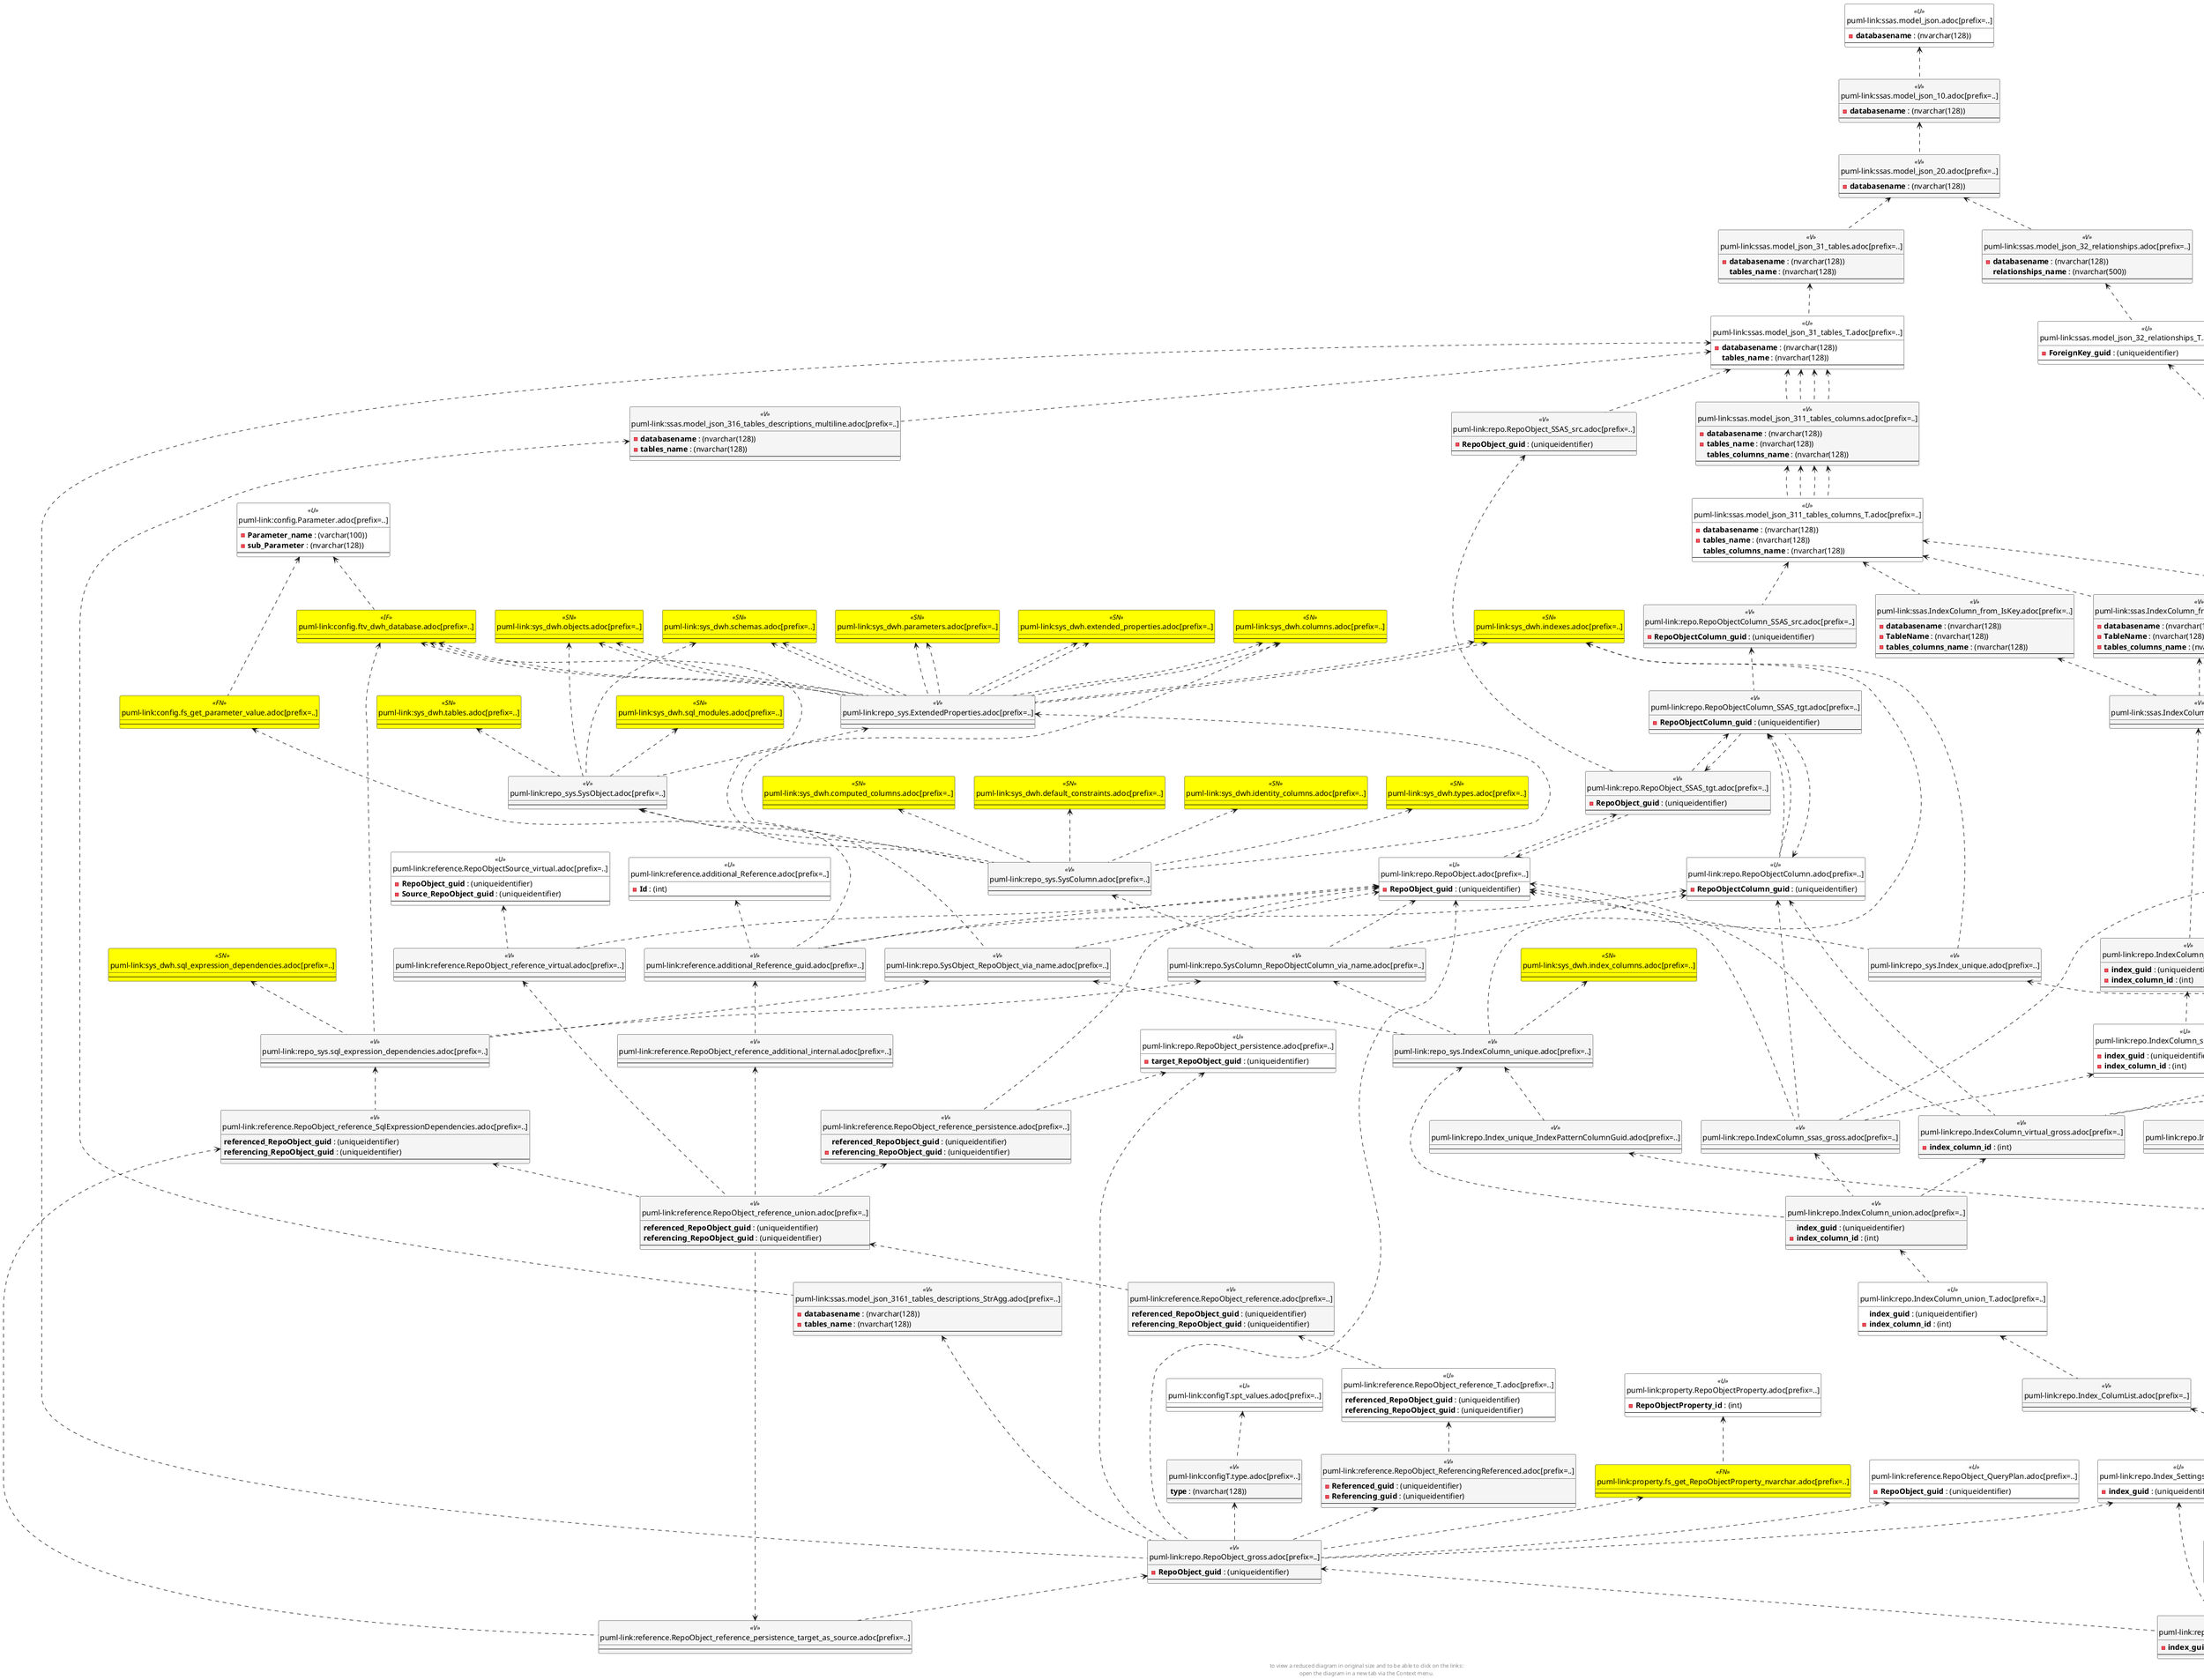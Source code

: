 @startuml
'Left to right direction
top to bottom direction
hide circle
'avoide "." issues:
set namespaceSeparator none


skinparam class {
  BackgroundColor White
  BackgroundColor<<FN>> Yellow
  BackgroundColor<<FS>> Yellow
  BackgroundColor<<FT>> LightGray
  BackgroundColor<<IF>> Yellow
  BackgroundColor<<IS>> Yellow
  BackgroundColor<<P>> Aqua
  BackgroundColor<<PC>> Aqua
  BackgroundColor<<SN>> Yellow
  BackgroundColor<<SO>> SlateBlue
  BackgroundColor<<TF>> LightGray
  BackgroundColor<<TR>> Tomato
  BackgroundColor<<U>> White
  BackgroundColor<<V>> WhiteSmoke
  BackgroundColor<<X>> Aqua
}


entity "puml-link:config.fs_get_parameter_value.adoc[prefix=..]" as config.fs_get_parameter_value << FN >> {
  --
}

entity "puml-link:config.ftv_dwh_database.adoc[prefix=..]" as config.ftv_dwh_database << IF >> {
  --
}

entity "puml-link:config.Parameter.adoc[prefix=..]" as config.Parameter << U >> {
  - **Parameter_name** : (varchar(100))
  - **sub_Parameter** : (nvarchar(128))
  --
}

entity "puml-link:configT.spt_values.adoc[prefix=..]" as configT.spt_values << U >> {
  --
}

entity "puml-link:configT.type.adoc[prefix=..]" as configT.type << V >> {
  **type** : (nvarchar(128))
  --
}

entity "puml-link:property.fs_get_RepoObjectProperty_nvarchar.adoc[prefix=..]" as property.fs_get_RepoObjectProperty_nvarchar << FN >> {
  --
}

entity "puml-link:property.RepoObjectProperty.adoc[prefix=..]" as property.RepoObjectProperty << U >> {
  - **RepoObjectProperty_id** : (int)
  --
}

entity "puml-link:reference.additional_Reference.adoc[prefix=..]" as reference.additional_Reference << U >> {
  - **Id** : (int)
  --
}

entity "puml-link:reference.additional_Reference_guid.adoc[prefix=..]" as reference.additional_Reference_guid << V >> {
  --
}

entity "puml-link:reference.RepoObject_QueryPlan.adoc[prefix=..]" as reference.RepoObject_QueryPlan << U >> {
  - **RepoObject_guid** : (uniqueidentifier)
  --
}

entity "puml-link:reference.RepoObject_reference.adoc[prefix=..]" as reference.RepoObject_reference << V >> {
  **referenced_RepoObject_guid** : (uniqueidentifier)
  **referencing_RepoObject_guid** : (uniqueidentifier)
  --
}

entity "puml-link:reference.RepoObject_reference_additional_internal.adoc[prefix=..]" as reference.RepoObject_reference_additional_internal << V >> {
  --
}

entity "puml-link:reference.RepoObject_reference_persistence.adoc[prefix=..]" as reference.RepoObject_reference_persistence << V >> {
  **referenced_RepoObject_guid** : (uniqueidentifier)
  - **referencing_RepoObject_guid** : (uniqueidentifier)
  --
}

entity "puml-link:reference.RepoObject_reference_persistence_target_as_source.adoc[prefix=..]" as reference.RepoObject_reference_persistence_target_as_source << V >> {
  --
}

entity "puml-link:reference.RepoObject_reference_SqlExpressionDependencies.adoc[prefix=..]" as reference.RepoObject_reference_SqlExpressionDependencies << V >> {
  **referenced_RepoObject_guid** : (uniqueidentifier)
  **referencing_RepoObject_guid** : (uniqueidentifier)
  --
}

entity "puml-link:reference.RepoObject_reference_T.adoc[prefix=..]" as reference.RepoObject_reference_T << U >> {
  **referenced_RepoObject_guid** : (uniqueidentifier)
  **referencing_RepoObject_guid** : (uniqueidentifier)
  --
}

entity "puml-link:reference.RepoObject_reference_union.adoc[prefix=..]" as reference.RepoObject_reference_union << V >> {
  **referenced_RepoObject_guid** : (uniqueidentifier)
  **referencing_RepoObject_guid** : (uniqueidentifier)
  --
}

entity "puml-link:reference.RepoObject_reference_virtual.adoc[prefix=..]" as reference.RepoObject_reference_virtual << V >> {
  --
}

entity "puml-link:reference.RepoObject_ReferencingReferenced.adoc[prefix=..]" as reference.RepoObject_ReferencingReferenced << V >> {
  - **Referenced_guid** : (uniqueidentifier)
  - **Referencing_guid** : (uniqueidentifier)
  --
}

entity "puml-link:reference.RepoObjectSource_virtual.adoc[prefix=..]" as reference.RepoObjectSource_virtual << U >> {
  - **RepoObject_guid** : (uniqueidentifier)
  - **Source_RepoObject_guid** : (uniqueidentifier)
  --
}

entity "puml-link:repo.Index_ColumList.adoc[prefix=..]" as repo.Index_ColumList << V >> {
  --
}

entity "puml-link:repo.Index_ColumList_T.adoc[prefix=..]" as repo.Index_ColumList_T << U >> {
  - **index_guid** : (uniqueidentifier)
  --
}

entity "puml-link:repo.Index_gross.adoc[prefix=..]" as repo.Index_gross << V >> {
  - **index_guid** : (uniqueidentifier)
  --
}

entity "puml-link:repo.Index_Settings.adoc[prefix=..]" as repo.Index_Settings << U >> {
  - **index_guid** : (uniqueidentifier)
  --
}

entity "puml-link:repo.Index_ssas.adoc[prefix=..]" as repo.Index_ssas << V >> {
  - **databasename** : (nvarchar(128))
  **index_name** : (nvarchar(450))
  --
}

entity "puml-link:repo.Index_ssas_IndexPatternColumnGuid.adoc[prefix=..]" as repo.Index_ssas_IndexPatternColumnGuid << V >> {
  --
}

entity "puml-link:repo.Index_ssas_T.adoc[prefix=..]" as repo.Index_ssas_T << U >> {
  - **databasename** : (nvarchar(128))
  **index_name** : (nvarchar(450))
  --
}

entity "puml-link:repo.Index_union.adoc[prefix=..]" as repo.Index_union << V >> {
  **index_guid** : (uniqueidentifier)
  --
}

entity "puml-link:repo.Index_unique_IndexPatternColumnGuid.adoc[prefix=..]" as repo.Index_unique_IndexPatternColumnGuid << V >> {
  --
}

entity "puml-link:repo.Index_virtual.adoc[prefix=..]" as repo.Index_virtual << U >> {
  - **index_guid** : (uniqueidentifier)
  --
}

entity "puml-link:repo.Index_virtual_IndexPatternColumnGuid.adoc[prefix=..]" as repo.Index_virtual_IndexPatternColumnGuid << V >> {
  - **index_guid** : (uniqueidentifier)
  --
}

entity "puml-link:repo.IndexColumn_ssas.adoc[prefix=..]" as repo.IndexColumn_ssas << V >> {
  - **index_guid** : (uniqueidentifier)
  - **index_column_id** : (int)
  --
}

entity "puml-link:repo.IndexColumn_ssas_gross.adoc[prefix=..]" as repo.IndexColumn_ssas_gross << V >> {
  --
}

entity "puml-link:repo.IndexColumn_ssas_T.adoc[prefix=..]" as repo.IndexColumn_ssas_T << U >> {
  - **index_guid** : (uniqueidentifier)
  - **index_column_id** : (int)
  --
}

entity "puml-link:repo.IndexColumn_union.adoc[prefix=..]" as repo.IndexColumn_union << V >> {
  **index_guid** : (uniqueidentifier)
  - **index_column_id** : (int)
  --
}

entity "puml-link:repo.IndexColumn_union_T.adoc[prefix=..]" as repo.IndexColumn_union_T << U >> {
  **index_guid** : (uniqueidentifier)
  - **index_column_id** : (int)
  --
}

entity "puml-link:repo.IndexColumn_virtual.adoc[prefix=..]" as repo.IndexColumn_virtual << U >> {
  - **index_guid** : (uniqueidentifier)
  - **index_column_id** : (int)
  --
}

entity "puml-link:repo.IndexColumn_virtual_gross.adoc[prefix=..]" as repo.IndexColumn_virtual_gross << V >> {
  - **index_column_id** : (int)
  --
}

entity "puml-link:repo.RepoObject.adoc[prefix=..]" as repo.RepoObject << U >> {
  - **RepoObject_guid** : (uniqueidentifier)
  --
}

entity "puml-link:repo.RepoObject_gross.adoc[prefix=..]" as repo.RepoObject_gross << V >> {
  - **RepoObject_guid** : (uniqueidentifier)
  --
}

entity "puml-link:repo.RepoObject_persistence.adoc[prefix=..]" as repo.RepoObject_persistence << U >> {
  - **target_RepoObject_guid** : (uniqueidentifier)
  --
}

entity "puml-link:repo.RepoObject_SSAS_src.adoc[prefix=..]" as repo.RepoObject_SSAS_src << V >> {
  - **RepoObject_guid** : (uniqueidentifier)
  --
}

entity "puml-link:repo.RepoObject_SSAS_tgt.adoc[prefix=..]" as repo.RepoObject_SSAS_tgt << V >> {
  - **RepoObject_guid** : (uniqueidentifier)
  --
}

entity "puml-link:repo.RepoObjectColumn.adoc[prefix=..]" as repo.RepoObjectColumn << U >> {
  - **RepoObjectColumn_guid** : (uniqueidentifier)
  --
}

entity "puml-link:repo.RepoObjectColumn_SSAS_src.adoc[prefix=..]" as repo.RepoObjectColumn_SSAS_src << V >> {
  - **RepoObjectColumn_guid** : (uniqueidentifier)
  --
}

entity "puml-link:repo.RepoObjectColumn_SSAS_tgt.adoc[prefix=..]" as repo.RepoObjectColumn_SSAS_tgt << V >> {
  - **RepoObjectColumn_guid** : (uniqueidentifier)
  --
}

entity "puml-link:repo.SysColumn_RepoObjectColumn_via_name.adoc[prefix=..]" as repo.SysColumn_RepoObjectColumn_via_name << V >> {
  --
}

entity "puml-link:repo.SysObject_RepoObject_via_name.adoc[prefix=..]" as repo.SysObject_RepoObject_via_name << V >> {
  --
}

entity "puml-link:repo_sys.ExtendedProperties.adoc[prefix=..]" as repo_sys.ExtendedProperties << V >> {
  --
}

entity "puml-link:repo_sys.Index_unique.adoc[prefix=..]" as repo_sys.Index_unique << V >> {
  --
}

entity "puml-link:repo_sys.IndexColumn_unique.adoc[prefix=..]" as repo_sys.IndexColumn_unique << V >> {
  --
}

entity "puml-link:repo_sys.sql_expression_dependencies.adoc[prefix=..]" as repo_sys.sql_expression_dependencies << V >> {
  --
}

entity "puml-link:repo_sys.SysColumn.adoc[prefix=..]" as repo_sys.SysColumn << V >> {
  --
}

entity "puml-link:repo_sys.SysObject.adoc[prefix=..]" as repo_sys.SysObject << V >> {
  --
}

entity "puml-link:ssas.IndexColumn_from_IsKey.adoc[prefix=..]" as ssas.IndexColumn_from_IsKey << V >> {
  - **databasename** : (nvarchar(128))
  - **TableName** : (nvarchar(128))
  - **tables_columns_name** : (nvarchar(128))
  --
}

entity "puml-link:ssas.IndexColumn_from_IsUnique.adoc[prefix=..]" as ssas.IndexColumn_from_IsUnique << V >> {
  - **databasename** : (nvarchar(128))
  - **TableName** : (nvarchar(128))
  - **tables_columns_name** : (nvarchar(128))
  --
}

entity "puml-link:ssas.IndexColumn_from_Relationship.adoc[prefix=..]" as ssas.IndexColumn_from_Relationship << V >> {
  - **databasename** : (nvarchar(128))
  - **TableName** : (nvarchar(128))
  - **tables_columns_name** : (nvarchar(128))
  --
}

entity "puml-link:ssas.IndexColumn_union.adoc[prefix=..]" as ssas.IndexColumn_union << V >> {
  --
}

entity "puml-link:ssas.model_json.adoc[prefix=..]" as ssas.model_json << U >> {
  - **databasename** : (nvarchar(128))
  --
}

entity "puml-link:ssas.model_json_10.adoc[prefix=..]" as ssas.model_json_10 << V >> {
  - **databasename** : (nvarchar(128))
  --
}

entity "puml-link:ssas.model_json_20.adoc[prefix=..]" as ssas.model_json_20 << V >> {
  - **databasename** : (nvarchar(128))
  --
}

entity "puml-link:ssas.model_json_31_tables.adoc[prefix=..]" as ssas.model_json_31_tables << V >> {
  - **databasename** : (nvarchar(128))
  **tables_name** : (nvarchar(128))
  --
}

entity "puml-link:ssas.model_json_31_tables_T.adoc[prefix=..]" as ssas.model_json_31_tables_T << U >> {
  - **databasename** : (nvarchar(128))
  **tables_name** : (nvarchar(128))
  --
}

entity "puml-link:ssas.model_json_311_tables_columns.adoc[prefix=..]" as ssas.model_json_311_tables_columns << V >> {
  - **databasename** : (nvarchar(128))
  - **tables_name** : (nvarchar(128))
  **tables_columns_name** : (nvarchar(128))
  --
}

entity "puml-link:ssas.model_json_311_tables_columns_T.adoc[prefix=..]" as ssas.model_json_311_tables_columns_T << U >> {
  - **databasename** : (nvarchar(128))
  - **tables_name** : (nvarchar(128))
  **tables_columns_name** : (nvarchar(128))
  --
}

entity "puml-link:ssas.model_json_316_tables_descriptions_multiline.adoc[prefix=..]" as ssas.model_json_316_tables_descriptions_multiline << V >> {
  - **databasename** : (nvarchar(128))
  - **tables_name** : (nvarchar(128))
  --
}

entity "puml-link:ssas.model_json_3161_tables_descriptions_StrAgg.adoc[prefix=..]" as ssas.model_json_3161_tables_descriptions_StrAgg << V >> {
  - **databasename** : (nvarchar(128))
  - **tables_name** : (nvarchar(128))
  --
}

entity "puml-link:ssas.model_json_32_relationships.adoc[prefix=..]" as ssas.model_json_32_relationships << V >> {
  - **databasename** : (nvarchar(128))
  **relationships_name** : (nvarchar(500))
  --
}

entity "puml-link:ssas.model_json_32_relationships_T.adoc[prefix=..]" as ssas.model_json_32_relationships_T << U >> {
  - **ForeignKey_guid** : (uniqueidentifier)
  --
}

entity "puml-link:sys_dwh.columns.adoc[prefix=..]" as sys_dwh.columns << SN >> {
  --
}

entity "puml-link:sys_dwh.computed_columns.adoc[prefix=..]" as sys_dwh.computed_columns << SN >> {
  --
}

entity "puml-link:sys_dwh.default_constraints.adoc[prefix=..]" as sys_dwh.default_constraints << SN >> {
  --
}

entity "puml-link:sys_dwh.extended_properties.adoc[prefix=..]" as sys_dwh.extended_properties << SN >> {
  --
}

entity "puml-link:sys_dwh.identity_columns.adoc[prefix=..]" as sys_dwh.identity_columns << SN >> {
  --
}

entity "puml-link:sys_dwh.index_columns.adoc[prefix=..]" as sys_dwh.index_columns << SN >> {
  --
}

entity "puml-link:sys_dwh.indexes.adoc[prefix=..]" as sys_dwh.indexes << SN >> {
  --
}

entity "puml-link:sys_dwh.objects.adoc[prefix=..]" as sys_dwh.objects << SN >> {
  --
}

entity "puml-link:sys_dwh.parameters.adoc[prefix=..]" as sys_dwh.parameters << SN >> {
  --
}

entity "puml-link:sys_dwh.schemas.adoc[prefix=..]" as sys_dwh.schemas << SN >> {
  --
}

entity "puml-link:sys_dwh.sql_expression_dependencies.adoc[prefix=..]" as sys_dwh.sql_expression_dependencies << SN >> {
  --
}

entity "puml-link:sys_dwh.sql_modules.adoc[prefix=..]" as sys_dwh.sql_modules << SN >> {
  --
}

entity "puml-link:sys_dwh.tables.adoc[prefix=..]" as sys_dwh.tables << SN >> {
  --
}

entity "puml-link:sys_dwh.types.adoc[prefix=..]" as sys_dwh.types << SN >> {
  --
}

config.fs_get_parameter_value <.. reference.additional_Reference_guid
config.ftv_dwh_database <.. repo_sys.ExtendedProperties
config.ftv_dwh_database <.. repo_sys.ExtendedProperties
config.ftv_dwh_database <.. repo_sys.SysColumn
config.ftv_dwh_database <.. repo_sys.sql_expression_dependencies
config.Parameter <.. config.ftv_dwh_database
config.Parameter <.. config.fs_get_parameter_value
configT.spt_values <.. configT.type
configT.type <.. repo.RepoObject_gross
property.fs_get_RepoObjectProperty_nvarchar <.. repo.RepoObject_gross
property.RepoObjectProperty <.. property.fs_get_RepoObjectProperty_nvarchar
reference.additional_Reference <.. reference.additional_Reference_guid
reference.additional_Reference_guid <.. reference.RepoObject_reference_additional_internal
reference.RepoObject_QueryPlan <.. repo.RepoObject_gross
reference.RepoObject_reference <.. reference.RepoObject_reference_T
reference.RepoObject_reference_additional_internal <.. reference.RepoObject_reference_union
reference.RepoObject_reference_persistence <.. reference.RepoObject_reference_union
reference.RepoObject_reference_persistence_target_as_source <.. reference.RepoObject_reference_union
reference.RepoObject_reference_SqlExpressionDependencies <.. reference.RepoObject_reference_union
reference.RepoObject_reference_SqlExpressionDependencies <.. reference.RepoObject_reference_persistence_target_as_source
reference.RepoObject_reference_T <.. reference.RepoObject_ReferencingReferenced
reference.RepoObject_reference_union <.. reference.RepoObject_reference
reference.RepoObject_reference_virtual <.. reference.RepoObject_reference_union
reference.RepoObject_ReferencingReferenced <.. repo.RepoObject_gross
reference.RepoObjectSource_virtual <.. reference.RepoObject_reference_virtual
repo.Index_ColumList <.. repo.Index_ColumList_T
repo.Index_ColumList_T <.. repo.Index_gross
repo.Index_Settings <.. repo.Index_gross
repo.Index_Settings <.. repo.RepoObject_gross
repo.Index_ssas <.. repo.Index_ssas_T
repo.Index_ssas_IndexPatternColumnGuid <.. repo.Index_union
repo.Index_ssas_T <.. repo.Index_union
repo.Index_ssas_T <.. repo.Index_ssas_IndexPatternColumnGuid
repo.Index_ssas_T <.. repo.IndexColumn_ssas_gross
repo.Index_ssas_T <.. repo.IndexColumn_ssas
repo.Index_union <.. repo.Index_gross
repo.Index_unique_IndexPatternColumnGuid <.. repo.Index_union
repo.Index_virtual <.. repo.Index_union
repo.Index_virtual <.. repo.Index_virtual_IndexPatternColumnGuid
repo.Index_virtual <.. repo.IndexColumn_virtual_gross
repo.Index_virtual_IndexPatternColumnGuid <.. repo.Index_union
repo.IndexColumn_ssas <.. repo.IndexColumn_ssas_T
repo.IndexColumn_ssas_gross <.. repo.IndexColumn_union
repo.IndexColumn_ssas_T <.. repo.Index_ssas_IndexPatternColumnGuid
repo.IndexColumn_ssas_T <.. repo.IndexColumn_ssas_gross
repo.IndexColumn_union <.. repo.IndexColumn_union_T
repo.IndexColumn_union_T <.. repo.Index_ColumList
repo.IndexColumn_virtual <.. repo.Index_virtual_IndexPatternColumnGuid
repo.IndexColumn_virtual <.. repo.IndexColumn_virtual_gross
repo.IndexColumn_virtual_gross <.. repo.IndexColumn_union
repo.RepoObject <.. repo.SysObject_RepoObject_via_name
repo.RepoObject <.. repo.SysColumn_RepoObjectColumn_via_name
repo.RepoObject <.. repo.RepoObject_SSAS_tgt
repo.RepoObject <.. repo_sys.Index_unique
repo.RepoObject <.. repo.RepoObject_gross
repo.RepoObject <.. repo.IndexColumn_virtual_gross
repo.RepoObject <.. repo.IndexColumn_ssas_gross
repo.RepoObject <.. reference.RepoObject_reference_persistence
repo.RepoObject <.. reference.RepoObject_reference_virtual
repo.RepoObject <.. reference.additional_Reference_guid
repo.RepoObject_gross <.. reference.RepoObject_reference_persistence_target_as_source
repo.RepoObject_gross <.. repo.Index_gross
repo.RepoObject_persistence <.. repo.RepoObject_gross
repo.RepoObject_persistence <.. reference.RepoObject_reference_persistence
repo.RepoObject_SSAS_src <.. repo.RepoObject_SSAS_tgt
repo.RepoObject_SSAS_tgt <.. repo.RepoObject
repo.RepoObject_SSAS_tgt <.. repo.RepoObjectColumn_SSAS_tgt
repo.RepoObjectColumn <.. repo.RepoObjectColumn_SSAS_tgt
repo.RepoObjectColumn <.. repo.IndexColumn_virtual_gross
repo.RepoObjectColumn <.. repo.IndexColumn_ssas_gross
repo.RepoObjectColumn <.. repo.SysColumn_RepoObjectColumn_via_name
repo.RepoObjectColumn <.. reference.additional_Reference_guid
repo.RepoObjectColumn_SSAS_src <.. repo.RepoObjectColumn_SSAS_tgt
repo.RepoObjectColumn_SSAS_tgt <.. repo.RepoObjectColumn
repo.RepoObjectColumn_SSAS_tgt <.. repo.RepoObjectColumn
repo.RepoObjectColumn_SSAS_tgt <.. repo.RepoObject_SSAS_tgt
repo.SysColumn_RepoObjectColumn_via_name <.. repo_sys.IndexColumn_unique
repo.SysColumn_RepoObjectColumn_via_name <.. repo_sys.sql_expression_dependencies
repo.SysObject_RepoObject_via_name <.. repo_sys.IndexColumn_unique
repo.SysObject_RepoObject_via_name <.. repo_sys.sql_expression_dependencies
repo_sys.ExtendedProperties <.. repo_sys.SysColumn
repo_sys.ExtendedProperties <.. repo_sys.SysObject
repo_sys.Index_unique <.. repo.Index_union
repo_sys.IndexColumn_unique <.. repo.Index_unique_IndexPatternColumnGuid
repo_sys.IndexColumn_unique <.. repo.IndexColumn_union
repo_sys.sql_expression_dependencies <.. reference.RepoObject_reference_SqlExpressionDependencies
repo_sys.SysColumn <.. repo.SysColumn_RepoObjectColumn_via_name
repo_sys.SysObject <.. repo.SysObject_RepoObject_via_name
repo_sys.SysObject <.. repo_sys.SysColumn
ssas.IndexColumn_from_IsKey <.. ssas.IndexColumn_union
ssas.IndexColumn_from_IsUnique <.. ssas.IndexColumn_union
ssas.IndexColumn_from_Relationship <.. ssas.IndexColumn_union
ssas.IndexColumn_union <.. repo.IndexColumn_ssas
ssas.IndexColumn_union <.. repo.Index_ssas
ssas.model_json <.. ssas.model_json_10
ssas.model_json_10 <.. ssas.model_json_20
ssas.model_json_20 <.. ssas.model_json_31_tables
ssas.model_json_20 <.. ssas.model_json_32_relationships
ssas.model_json_31_tables <.. ssas.model_json_31_tables_T
ssas.model_json_31_tables_T <.. repo.RepoObject_gross
ssas.model_json_31_tables_T <.. ssas.model_json_316_tables_descriptions_multiline
ssas.model_json_31_tables_T <.. repo.RepoObject_SSAS_src
ssas.model_json_31_tables_T <.. ssas.model_json_311_tables_columns
ssas.model_json_31_tables_T <.. ssas.model_json_311_tables_columns
ssas.model_json_31_tables_T <.. ssas.model_json_311_tables_columns
ssas.model_json_31_tables_T <.. ssas.model_json_311_tables_columns
ssas.model_json_311_tables_columns <.. ssas.model_json_311_tables_columns_T
ssas.model_json_311_tables_columns <.. ssas.model_json_311_tables_columns_T
ssas.model_json_311_tables_columns <.. ssas.model_json_311_tables_columns_T
ssas.model_json_311_tables_columns <.. ssas.model_json_311_tables_columns_T
ssas.model_json_311_tables_columns_T <.. ssas.IndexColumn_from_IsKey
ssas.model_json_311_tables_columns_T <.. ssas.IndexColumn_from_Relationship
ssas.model_json_311_tables_columns_T <.. ssas.IndexColumn_from_IsUnique
ssas.model_json_311_tables_columns_T <.. repo.RepoObjectColumn_SSAS_src
ssas.model_json_316_tables_descriptions_multiline <.. ssas.model_json_3161_tables_descriptions_StrAgg
ssas.model_json_3161_tables_descriptions_StrAgg <.. repo.RepoObject_gross
ssas.model_json_32_relationships <.. ssas.model_json_32_relationships_T
ssas.model_json_32_relationships_T <.. ssas.IndexColumn_from_Relationship
sys_dwh.columns <.. repo_sys.ExtendedProperties
sys_dwh.columns <.. repo_sys.ExtendedProperties
sys_dwh.columns <.. repo_sys.SysColumn
sys_dwh.computed_columns <.. repo_sys.SysColumn
sys_dwh.default_constraints <.. repo_sys.SysColumn
sys_dwh.extended_properties <.. repo_sys.ExtendedProperties
sys_dwh.extended_properties <.. repo_sys.ExtendedProperties
sys_dwh.identity_columns <.. repo_sys.SysColumn
sys_dwh.index_columns <.. repo_sys.IndexColumn_unique
sys_dwh.indexes <.. repo_sys.IndexColumn_unique
sys_dwh.indexes <.. repo_sys.Index_unique
sys_dwh.indexes <.. repo_sys.ExtendedProperties
sys_dwh.indexes <.. repo_sys.ExtendedProperties
sys_dwh.objects <.. repo_sys.ExtendedProperties
sys_dwh.objects <.. repo_sys.ExtendedProperties
sys_dwh.objects <.. repo_sys.SysObject
sys_dwh.parameters <.. repo_sys.ExtendedProperties
sys_dwh.parameters <.. repo_sys.ExtendedProperties
sys_dwh.schemas <.. repo_sys.ExtendedProperties
sys_dwh.schemas <.. repo_sys.ExtendedProperties
sys_dwh.schemas <.. repo_sys.SysObject
sys_dwh.sql_expression_dependencies <.. repo_sys.sql_expression_dependencies
sys_dwh.sql_modules <.. repo_sys.SysObject
sys_dwh.tables <.. repo_sys.SysObject
sys_dwh.types <.. repo_sys.SysColumn
footer
to view a reduced diagram in original size and to be able to click on the links:
open the diagram in a new tab via the Context menu.
end footer

@enduml

